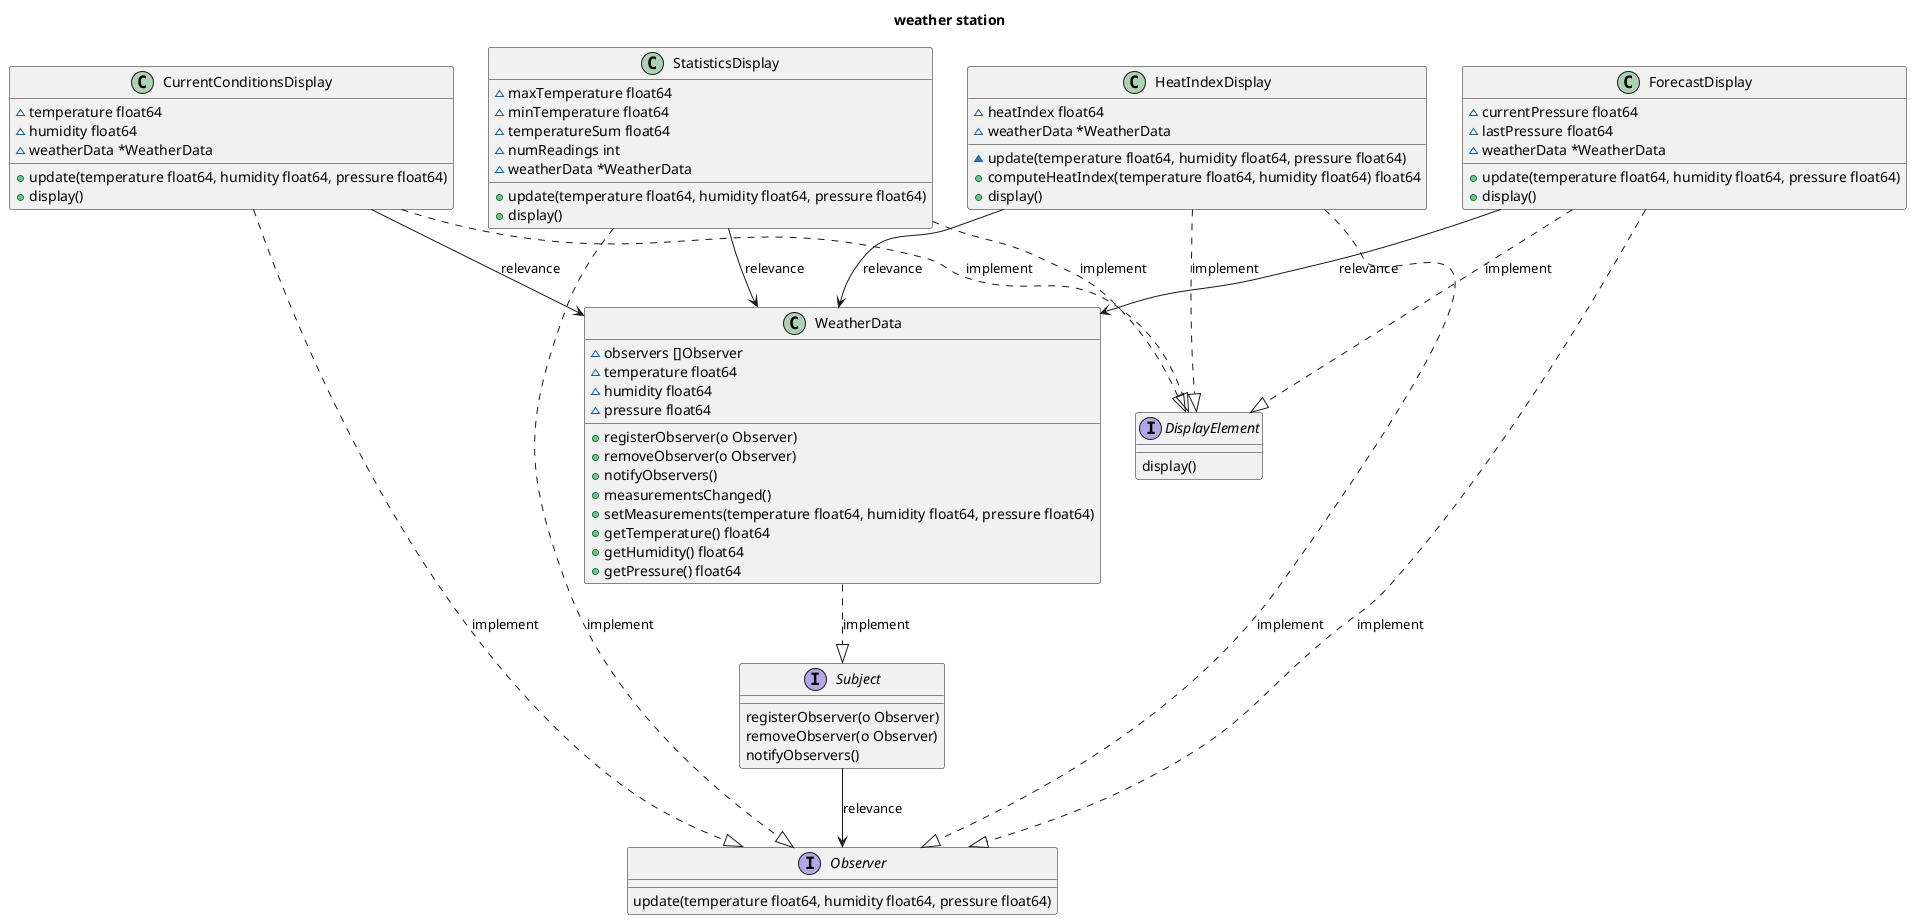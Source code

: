 @startuml
Title "weather station"
interface Subject
interface Observer
interface DisplayElement

class WeatherData
class CurrentConditionsDisplay
class StatisticsDisplay
class ForecastDisplay
class HeatIndexDisplay

Subject --> Observer :relevance
CurrentConditionsDisplay --> WeatherData : relevance
StatisticsDisplay --> WeatherData : relevance
ForecastDisplay --> WeatherData : relevance
HeatIndexDisplay --> WeatherData : relevance
WeatherData ..|> Subject :implement
CurrentConditionsDisplay ..|> Observer :implement
CurrentConditionsDisplay ..|> DisplayElement :implement
StatisticsDisplay ..|> Observer :implement
StatisticsDisplay ..|> DisplayElement :implement
ForecastDisplay ..|> Observer :implement
ForecastDisplay ..|> DisplayElement :implement
HeatIndexDisplay ..|> Observer :implement
HeatIndexDisplay ..|> DisplayElement :implement

interface Subject{
	registerObserver(o Observer)
	removeObserver(o Observer)
	notifyObservers()
}
interface Observer{
	update(temperature float64, humidity float64, pressure float64)
}
interface DisplayElement{
	display()
}
class WeatherData {
~	observers []Observer
~	temperature float64
~	humidity float64
~	pressure float64
+	registerObserver(o Observer)
+	removeObserver(o Observer)
+	notifyObservers()
+	measurementsChanged()
+	setMeasurements(temperature float64, humidity float64, pressure float64)
+	getTemperature() float64
+	getHumidity() float64
+	getPressure() float64
}
class CurrentConditionsDisplay{
~	temperature float64
~	humidity float64
~	weatherData *WeatherData
+	update(temperature float64, humidity float64, pressure float64)
+	display()
}
class StatisticsDisplay{
~	maxTemperature float64
~	minTemperature float64
~	temperatureSum float64
~	numReadings int
~	weatherData *WeatherData
+	update(temperature float64, humidity float64, pressure float64)
+	display()
}
class ForecastDisplay{
~	currentPressure float64
~	lastPressure float64
~	weatherData *WeatherData
+	update(temperature float64, humidity float64, pressure float64)
+	display()
}
class HeatIndexDisplay{
~	heatIndex float64
~	weatherData *WeatherData
~	update(temperature float64, humidity float64, pressure float64)
+	computeHeatIndex(temperature float64, humidity float64) float64
+	display()
}
@enduml